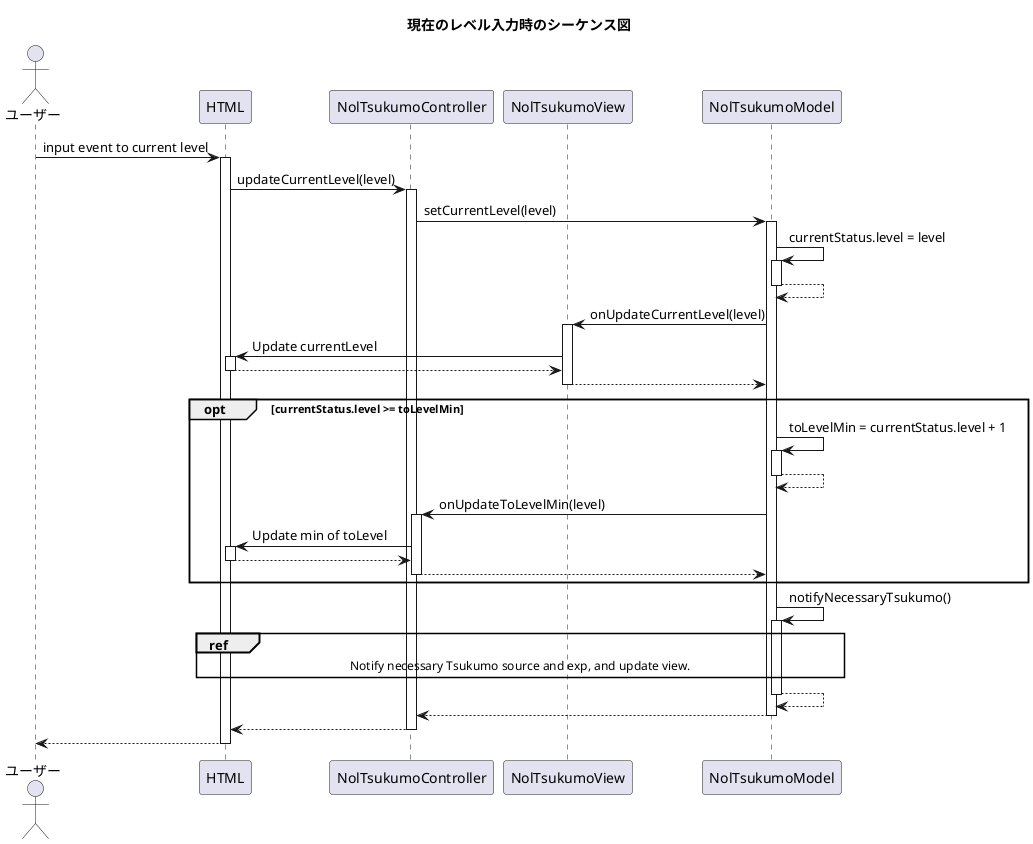 @startuml

title 現在のレベル入力時のシーケンス図

actor ユーザー as user
participant HTML
participant NolTsukumoController
participant NolTsukumoView
participant NolTsukumoModel

user -> HTML++ : input event to current level
                  HTML -> NolTsukumoController++ : updateCurrentLevel(level)
                    NolTsukumoController -> NolTsukumoModel++ : setCurrentLevel(level)
                      NolTsukumoModel -> NolTsukumoModel++ : currentStatus.level = level
                      return
                      NolTsukumoModel -> NolTsukumoView++ : onUpdateCurrentLevel(level)
                              NolTsukumoView -> HTML++ : Update currentLevel
                              return        
                      return
                      opt currentStatus.level >= toLevelMin
                        NolTsukumoModel -> NolTsukumoModel++ : toLevelMin = currentStatus.level + 1
                        return
                        NolTsukumoModel -> NolTsukumoController++ : onUpdateToLevelMin(level)
                          NolTsukumoController -> HTML++ : Update min of toLevel
                          return        
                        return
                      end
                      NolTsukumoModel -> NolTsukumoModel++ : notifyNecessaryTsukumo()
                        ref over NolTsukumoModel, NolTsukumoView, HTML
                          Notify necessary Tsukumo source and exp, and update view.
                      end ref
                      return
                    return
                  return    
return

@enduml
